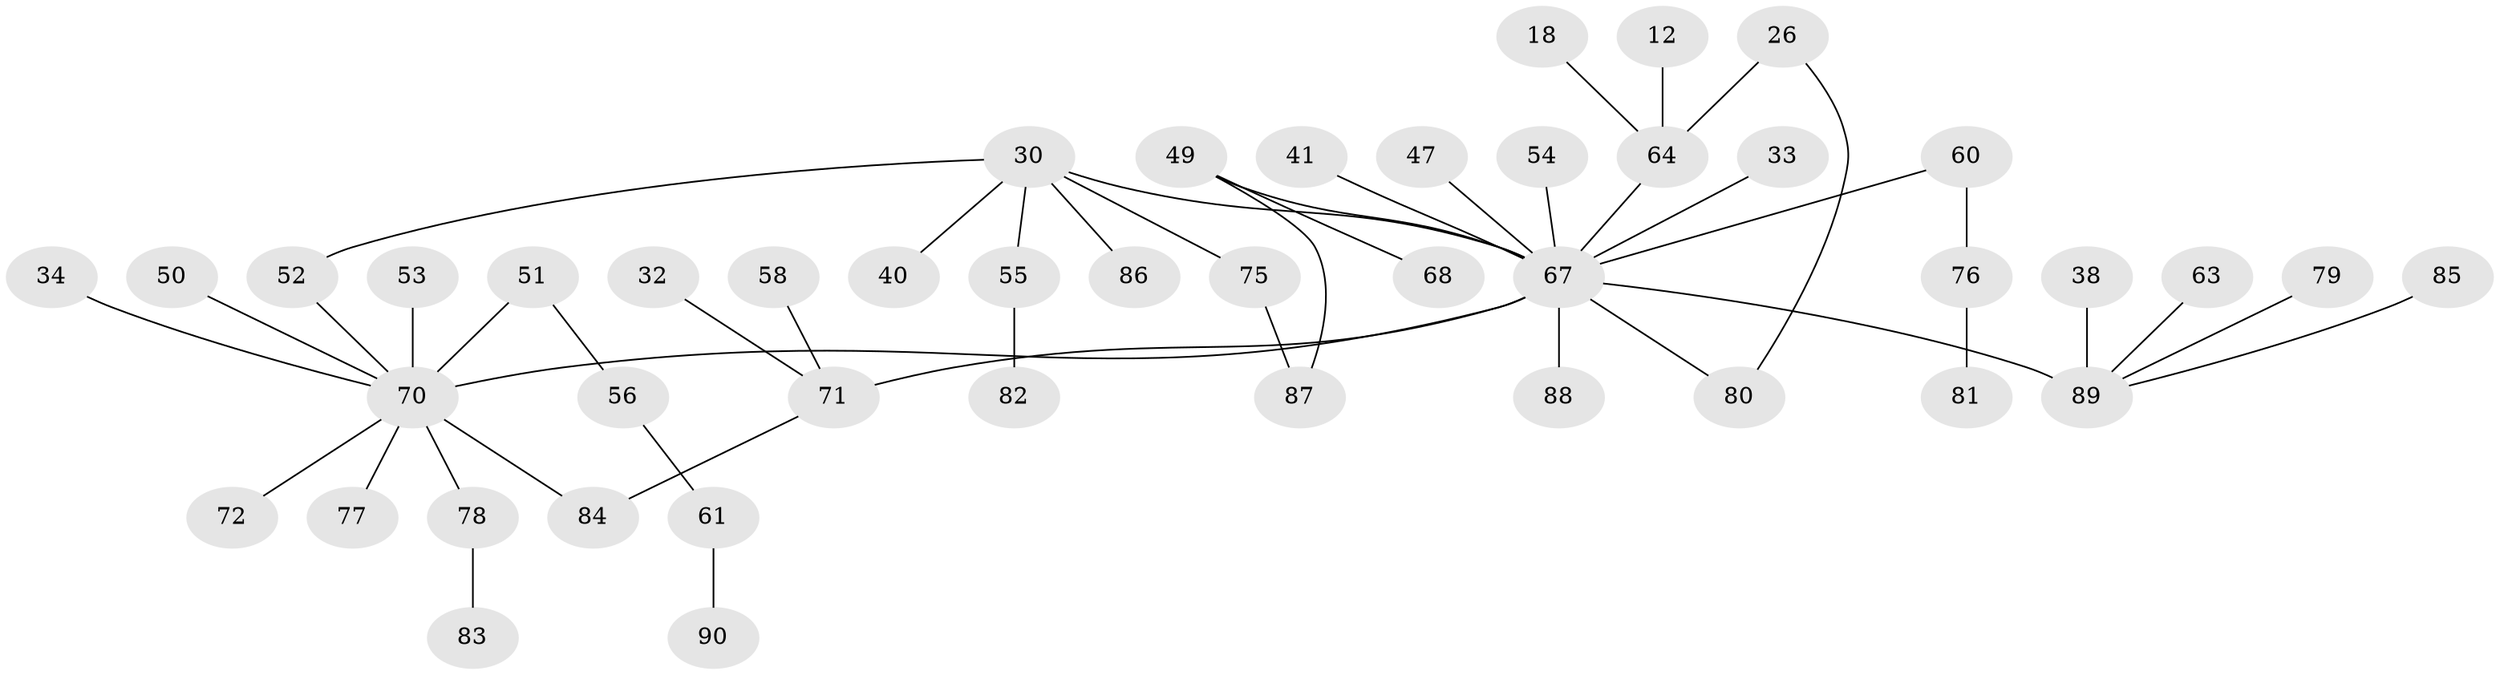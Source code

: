 // original degree distribution, {6: 0.044444444444444446, 5: 0.05555555555555555, 2: 0.3, 4: 0.05555555555555555, 3: 0.17777777777777778, 1: 0.36666666666666664}
// Generated by graph-tools (version 1.1) at 2025/42/03/09/25 04:42:32]
// undirected, 45 vertices, 48 edges
graph export_dot {
graph [start="1"]
  node [color=gray90,style=filled];
  12;
  18;
  26 [super="+19"];
  30 [super="+13"];
  32;
  33;
  34;
  38;
  40;
  41;
  47;
  49 [super="+27"];
  50;
  51 [super="+15"];
  52 [super="+37"];
  53 [super="+42"];
  54;
  55;
  56 [super="+46"];
  58;
  60;
  61;
  63;
  64 [super="+10"];
  67 [super="+31+45+48+57+17"];
  68 [super="+39"];
  70 [super="+1+7+8+25"];
  71 [super="+69+35+62"];
  72;
  75;
  76;
  77 [super="+36"];
  78 [super="+73"];
  79;
  80 [super="+74"];
  81;
  82;
  83;
  84;
  85;
  86;
  87;
  88;
  89 [super="+44+66+16"];
  90;
  12 -- 64;
  18 -- 64;
  26 -- 64 [weight=2];
  26 -- 80;
  30 -- 40;
  30 -- 55;
  30 -- 86;
  30 -- 52 [weight=2];
  30 -- 75;
  30 -- 67 [weight=2];
  32 -- 71;
  33 -- 67;
  34 -- 70;
  38 -- 89;
  41 -- 67;
  47 -- 67;
  49 -- 87;
  49 -- 67 [weight=2];
  49 -- 68;
  50 -- 70;
  51 -- 70;
  51 -- 56;
  52 -- 70;
  53 -- 70;
  54 -- 67;
  55 -- 82;
  56 -- 61;
  58 -- 71;
  60 -- 76;
  60 -- 67;
  61 -- 90;
  63 -- 89;
  64 -- 67;
  67 -- 70 [weight=2];
  67 -- 71 [weight=3];
  67 -- 89 [weight=3];
  67 -- 88;
  67 -- 80;
  70 -- 72;
  70 -- 84;
  70 -- 78;
  70 -- 77;
  71 -- 84;
  75 -- 87;
  76 -- 81;
  78 -- 83;
  79 -- 89;
  85 -- 89;
}
